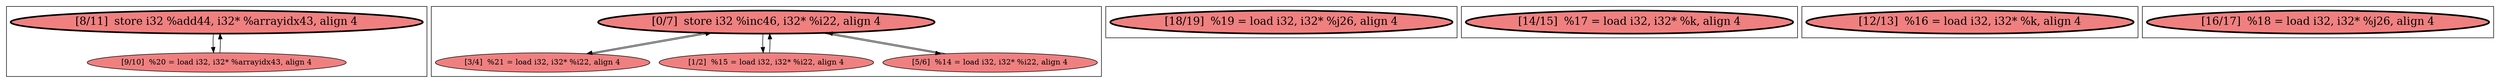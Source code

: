 
digraph G {



node466->node465 [ ]
node465->node466 [ ]
node463->node462 [ ]
node462->node463 [ ]
node463->node464 [ ]
node464->node463 [ ]
node463->node461 [ ]
node461->node463 [ ]


subgraph cluster4 {


node469 [penwidth=3.0,fontsize=20,fillcolor=lightcoral,label="[18/19]  %19 = load i32, i32* %j26, align 4",shape=ellipse,style=filled ]



}

subgraph cluster3 {


node468 [penwidth=3.0,fontsize=20,fillcolor=lightcoral,label="[14/15]  %17 = load i32, i32* %k, align 4",shape=ellipse,style=filled ]



}

subgraph cluster2 {


node467 [penwidth=3.0,fontsize=20,fillcolor=lightcoral,label="[12/13]  %16 = load i32, i32* %k, align 4",shape=ellipse,style=filled ]



}

subgraph cluster5 {


node470 [penwidth=3.0,fontsize=20,fillcolor=lightcoral,label="[16/17]  %18 = load i32, i32* %j26, align 4",shape=ellipse,style=filled ]



}

subgraph cluster0 {


node464 [fillcolor=lightcoral,label="[1/2]  %15 = load i32, i32* %i22, align 4",shape=ellipse,style=filled ]
node463 [penwidth=3.0,fontsize=20,fillcolor=lightcoral,label="[0/7]  store i32 %inc46, i32* %i22, align 4",shape=ellipse,style=filled ]
node461 [fillcolor=lightcoral,label="[5/6]  %14 = load i32, i32* %i22, align 4",shape=ellipse,style=filled ]
node462 [fillcolor=lightcoral,label="[3/4]  %21 = load i32, i32* %i22, align 4",shape=ellipse,style=filled ]



}

subgraph cluster1 {


node466 [penwidth=3.0,fontsize=20,fillcolor=lightcoral,label="[8/11]  store i32 %add44, i32* %arrayidx43, align 4",shape=ellipse,style=filled ]
node465 [fillcolor=lightcoral,label="[9/10]  %20 = load i32, i32* %arrayidx43, align 4",shape=ellipse,style=filled ]



}

}
